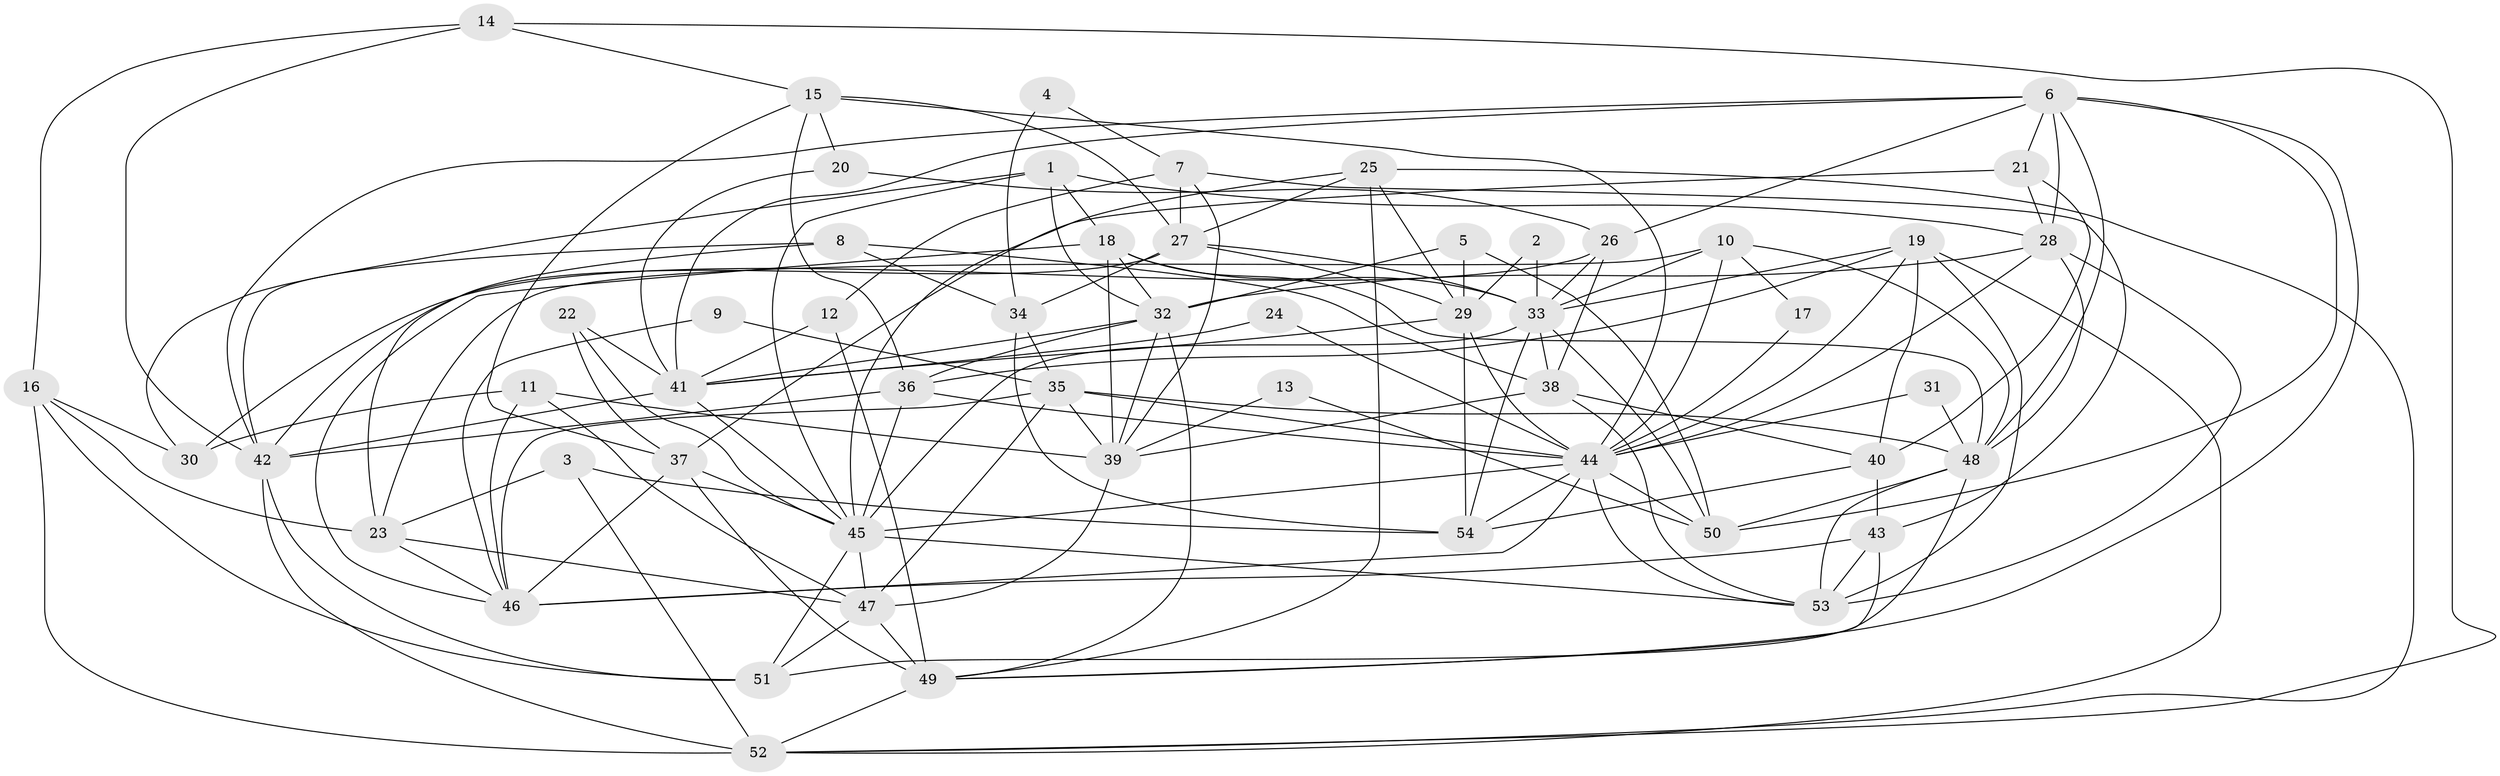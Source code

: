 // original degree distribution, {2: 0.1308411214953271, 4: 0.3364485981308411, 3: 0.24299065420560748, 5: 0.1308411214953271, 6: 0.11214953271028037, 8: 0.009345794392523364, 7: 0.037383177570093455}
// Generated by graph-tools (version 1.1) at 2025/26/03/09/25 03:26:10]
// undirected, 54 vertices, 152 edges
graph export_dot {
graph [start="1"]
  node [color=gray90,style=filled];
  1;
  2;
  3;
  4;
  5;
  6;
  7;
  8;
  9;
  10;
  11;
  12;
  13;
  14;
  15;
  16;
  17;
  18;
  19;
  20;
  21;
  22;
  23;
  24;
  25;
  26;
  27;
  28;
  29;
  30;
  31;
  32;
  33;
  34;
  35;
  36;
  37;
  38;
  39;
  40;
  41;
  42;
  43;
  44;
  45;
  46;
  47;
  48;
  49;
  50;
  51;
  52;
  53;
  54;
  1 -- 18 [weight=1.0];
  1 -- 28 [weight=1.0];
  1 -- 30 [weight=1.0];
  1 -- 32 [weight=1.0];
  1 -- 45 [weight=1.0];
  2 -- 29 [weight=1.0];
  2 -- 33 [weight=1.0];
  3 -- 23 [weight=1.0];
  3 -- 52 [weight=1.0];
  3 -- 54 [weight=1.0];
  4 -- 7 [weight=1.0];
  4 -- 34 [weight=1.0];
  5 -- 29 [weight=1.0];
  5 -- 32 [weight=1.0];
  5 -- 50 [weight=1.0];
  6 -- 21 [weight=1.0];
  6 -- 26 [weight=1.0];
  6 -- 28 [weight=1.0];
  6 -- 41 [weight=1.0];
  6 -- 42 [weight=1.0];
  6 -- 48 [weight=1.0];
  6 -- 49 [weight=1.0];
  6 -- 50 [weight=1.0];
  7 -- 12 [weight=1.0];
  7 -- 27 [weight=1.0];
  7 -- 39 [weight=1.0];
  7 -- 43 [weight=1.0];
  8 -- 23 [weight=1.0];
  8 -- 34 [weight=1.0];
  8 -- 38 [weight=1.0];
  8 -- 42 [weight=1.0];
  9 -- 35 [weight=1.0];
  9 -- 46 [weight=1.0];
  10 -- 17 [weight=1.0];
  10 -- 23 [weight=1.0];
  10 -- 33 [weight=1.0];
  10 -- 44 [weight=1.0];
  10 -- 48 [weight=1.0];
  11 -- 30 [weight=1.0];
  11 -- 39 [weight=1.0];
  11 -- 46 [weight=1.0];
  11 -- 47 [weight=1.0];
  12 -- 41 [weight=1.0];
  12 -- 49 [weight=1.0];
  13 -- 39 [weight=1.0];
  13 -- 50 [weight=1.0];
  14 -- 15 [weight=1.0];
  14 -- 16 [weight=1.0];
  14 -- 42 [weight=1.0];
  14 -- 52 [weight=1.0];
  15 -- 20 [weight=1.0];
  15 -- 27 [weight=1.0];
  15 -- 36 [weight=1.0];
  15 -- 37 [weight=1.0];
  15 -- 44 [weight=1.0];
  16 -- 23 [weight=1.0];
  16 -- 30 [weight=1.0];
  16 -- 51 [weight=1.0];
  16 -- 52 [weight=1.0];
  17 -- 44 [weight=1.0];
  18 -- 32 [weight=1.0];
  18 -- 33 [weight=1.0];
  18 -- 39 [weight=2.0];
  18 -- 46 [weight=1.0];
  18 -- 48 [weight=1.0];
  19 -- 33 [weight=1.0];
  19 -- 36 [weight=1.0];
  19 -- 40 [weight=1.0];
  19 -- 44 [weight=1.0];
  19 -- 52 [weight=1.0];
  19 -- 53 [weight=1.0];
  20 -- 26 [weight=1.0];
  20 -- 41 [weight=1.0];
  21 -- 28 [weight=1.0];
  21 -- 37 [weight=1.0];
  21 -- 40 [weight=1.0];
  22 -- 37 [weight=2.0];
  22 -- 41 [weight=1.0];
  22 -- 45 [weight=1.0];
  23 -- 46 [weight=1.0];
  23 -- 47 [weight=1.0];
  24 -- 41 [weight=1.0];
  24 -- 44 [weight=1.0];
  25 -- 27 [weight=1.0];
  25 -- 29 [weight=1.0];
  25 -- 45 [weight=1.0];
  25 -- 49 [weight=1.0];
  25 -- 52 [weight=1.0];
  26 -- 30 [weight=1.0];
  26 -- 33 [weight=1.0];
  26 -- 38 [weight=1.0];
  27 -- 29 [weight=1.0];
  27 -- 33 [weight=1.0];
  27 -- 34 [weight=1.0];
  27 -- 42 [weight=1.0];
  28 -- 32 [weight=1.0];
  28 -- 44 [weight=1.0];
  28 -- 48 [weight=1.0];
  28 -- 53 [weight=1.0];
  29 -- 41 [weight=1.0];
  29 -- 44 [weight=1.0];
  29 -- 54 [weight=1.0];
  31 -- 44 [weight=1.0];
  31 -- 48 [weight=1.0];
  32 -- 36 [weight=1.0];
  32 -- 39 [weight=1.0];
  32 -- 41 [weight=1.0];
  32 -- 49 [weight=1.0];
  33 -- 38 [weight=1.0];
  33 -- 45 [weight=1.0];
  33 -- 50 [weight=1.0];
  33 -- 54 [weight=1.0];
  34 -- 35 [weight=1.0];
  34 -- 54 [weight=1.0];
  35 -- 39 [weight=1.0];
  35 -- 44 [weight=1.0];
  35 -- 46 [weight=1.0];
  35 -- 47 [weight=1.0];
  35 -- 48 [weight=1.0];
  36 -- 42 [weight=1.0];
  36 -- 44 [weight=1.0];
  36 -- 45 [weight=1.0];
  37 -- 45 [weight=1.0];
  37 -- 46 [weight=2.0];
  37 -- 49 [weight=1.0];
  38 -- 39 [weight=1.0];
  38 -- 40 [weight=1.0];
  38 -- 53 [weight=1.0];
  39 -- 47 [weight=1.0];
  40 -- 43 [weight=1.0];
  40 -- 54 [weight=1.0];
  41 -- 42 [weight=1.0];
  41 -- 45 [weight=1.0];
  42 -- 51 [weight=1.0];
  42 -- 52 [weight=2.0];
  43 -- 46 [weight=1.0];
  43 -- 49 [weight=1.0];
  43 -- 53 [weight=1.0];
  44 -- 45 [weight=1.0];
  44 -- 46 [weight=1.0];
  44 -- 50 [weight=1.0];
  44 -- 53 [weight=1.0];
  44 -- 54 [weight=1.0];
  45 -- 47 [weight=1.0];
  45 -- 51 [weight=1.0];
  45 -- 53 [weight=1.0];
  47 -- 49 [weight=2.0];
  47 -- 51 [weight=1.0];
  48 -- 50 [weight=1.0];
  48 -- 51 [weight=1.0];
  48 -- 53 [weight=1.0];
  49 -- 52 [weight=1.0];
}
